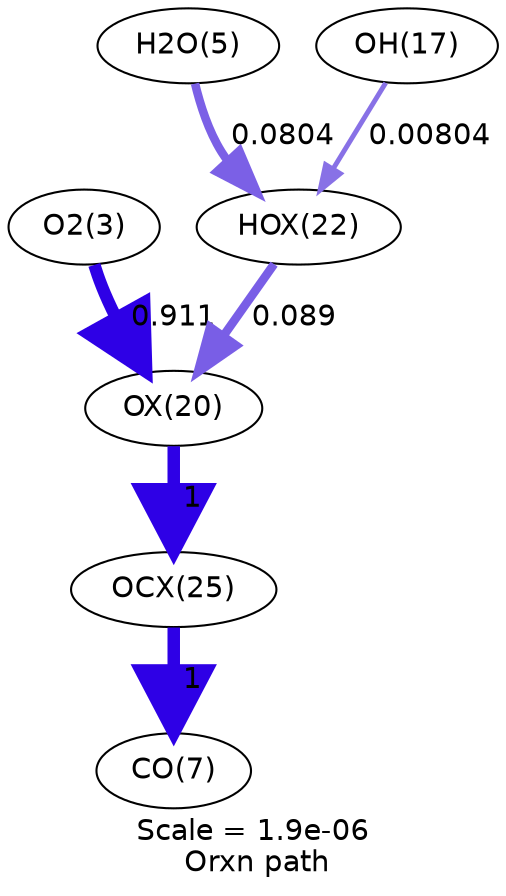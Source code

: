 digraph reaction_paths {
center=1;
s4 -> s24[fontname="Helvetica", penwidth=5.93, arrowsize=2.96, color="0.7, 1.41, 0.9"
, label=" 0.911"];
s26 -> s24[fontname="Helvetica", penwidth=4.17, arrowsize=2.09, color="0.7, 0.589, 0.9"
, label=" 0.089"];
s24 -> s29[fontname="Helvetica", penwidth=6, arrowsize=3, color="0.7, 1.5, 0.9"
, label=" 1"];
s6 -> s26[fontname="Helvetica", penwidth=4.1, arrowsize=2.05, color="0.7, 0.58, 0.9"
, label=" 0.0804"];
s18 -> s26[fontname="Helvetica", penwidth=2.36, arrowsize=1.18, color="0.7, 0.508, 0.9"
, label=" 0.00804"];
s29 -> s8[fontname="Helvetica", penwidth=6, arrowsize=3, color="0.7, 1.5, 0.9"
, label=" 1"];
s4 [ fontname="Helvetica", label="O2(3)"];
s6 [ fontname="Helvetica", label="H2O(5)"];
s8 [ fontname="Helvetica", label="CO(7)"];
s18 [ fontname="Helvetica", label="OH(17)"];
s24 [ fontname="Helvetica", label="OX(20)"];
s26 [ fontname="Helvetica", label="HOX(22)"];
s29 [ fontname="Helvetica", label="OCX(25)"];
 label = "Scale = 1.9e-06\l Orxn path";
 fontname = "Helvetica";
}

